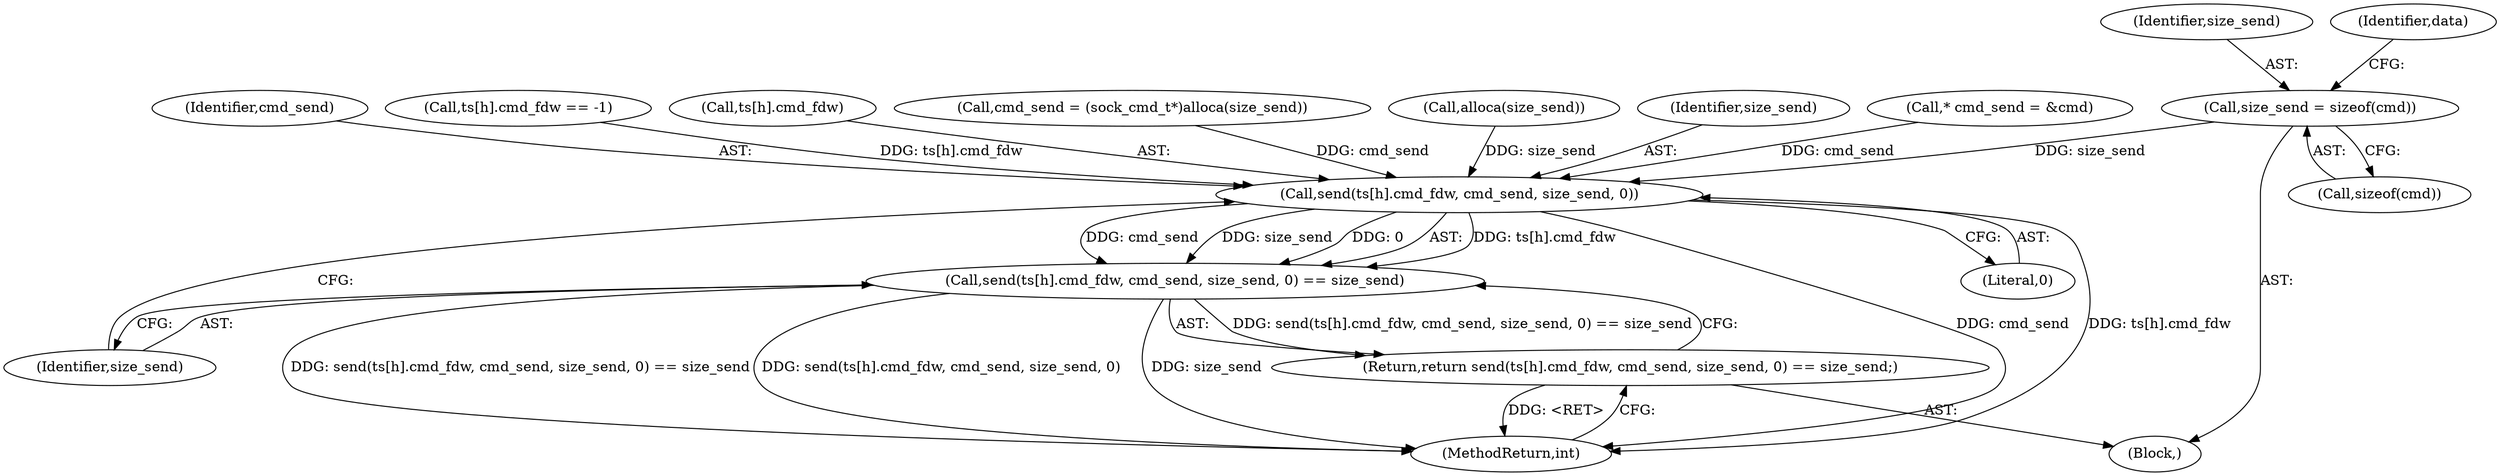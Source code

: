 digraph "1_Android_472271b153c5dc53c28beac55480a8d8434b2d5c_39@API" {
"1000149" [label="(Call,size_send = sizeof(cmd))"];
"1000194" [label="(Call,send(ts[h].cmd_fdw, cmd_send, size_send, 0))"];
"1000193" [label="(Call,send(ts[h].cmd_fdw, cmd_send, size_send, 0) == size_send)"];
"1000192" [label="(Return,return send(ts[h].cmd_fdw, cmd_send, size_send, 0) == size_send;)"];
"1000194" [label="(Call,send(ts[h].cmd_fdw, cmd_send, size_send, 0))"];
"1000150" [label="(Identifier,size_send)"];
"1000203" [label="(Identifier,size_send)"];
"1000192" [label="(Return,return send(ts[h].cmd_fdw, cmd_send, size_send, 0) == size_send;)"];
"1000155" [label="(Identifier,data)"];
"1000149" [label="(Call,size_send = sizeof(cmd))"];
"1000122" [label="(Call,ts[h].cmd_fdw == -1)"];
"1000151" [label="(Call,sizeof(cmd))"];
"1000195" [label="(Call,ts[h].cmd_fdw)"];
"1000164" [label="(Call,cmd_send = (sock_cmd_t*)alloca(size_send))"];
"1000168" [label="(Call,alloca(size_send))"];
"1000204" [label="(MethodReturn,int)"];
"1000202" [label="(Literal,0)"];
"1000201" [label="(Identifier,size_send)"];
"1000193" [label="(Call,send(ts[h].cmd_fdw, cmd_send, size_send, 0) == size_send)"];
"1000144" [label="(Call,* cmd_send = &cmd)"];
"1000200" [label="(Identifier,cmd_send)"];
"1000106" [label="(Block,)"];
"1000149" -> "1000106"  [label="AST: "];
"1000149" -> "1000151"  [label="CFG: "];
"1000150" -> "1000149"  [label="AST: "];
"1000151" -> "1000149"  [label="AST: "];
"1000155" -> "1000149"  [label="CFG: "];
"1000149" -> "1000194"  [label="DDG: size_send"];
"1000194" -> "1000193"  [label="AST: "];
"1000194" -> "1000202"  [label="CFG: "];
"1000195" -> "1000194"  [label="AST: "];
"1000200" -> "1000194"  [label="AST: "];
"1000201" -> "1000194"  [label="AST: "];
"1000202" -> "1000194"  [label="AST: "];
"1000203" -> "1000194"  [label="CFG: "];
"1000194" -> "1000204"  [label="DDG: cmd_send"];
"1000194" -> "1000204"  [label="DDG: ts[h].cmd_fdw"];
"1000194" -> "1000193"  [label="DDG: ts[h].cmd_fdw"];
"1000194" -> "1000193"  [label="DDG: cmd_send"];
"1000194" -> "1000193"  [label="DDG: size_send"];
"1000194" -> "1000193"  [label="DDG: 0"];
"1000122" -> "1000194"  [label="DDG: ts[h].cmd_fdw"];
"1000144" -> "1000194"  [label="DDG: cmd_send"];
"1000164" -> "1000194"  [label="DDG: cmd_send"];
"1000168" -> "1000194"  [label="DDG: size_send"];
"1000193" -> "1000192"  [label="AST: "];
"1000193" -> "1000203"  [label="CFG: "];
"1000203" -> "1000193"  [label="AST: "];
"1000192" -> "1000193"  [label="CFG: "];
"1000193" -> "1000204"  [label="DDG: send(ts[h].cmd_fdw, cmd_send, size_send, 0)"];
"1000193" -> "1000204"  [label="DDG: size_send"];
"1000193" -> "1000204"  [label="DDG: send(ts[h].cmd_fdw, cmd_send, size_send, 0) == size_send"];
"1000193" -> "1000192"  [label="DDG: send(ts[h].cmd_fdw, cmd_send, size_send, 0) == size_send"];
"1000192" -> "1000106"  [label="AST: "];
"1000204" -> "1000192"  [label="CFG: "];
"1000192" -> "1000204"  [label="DDG: <RET>"];
}
